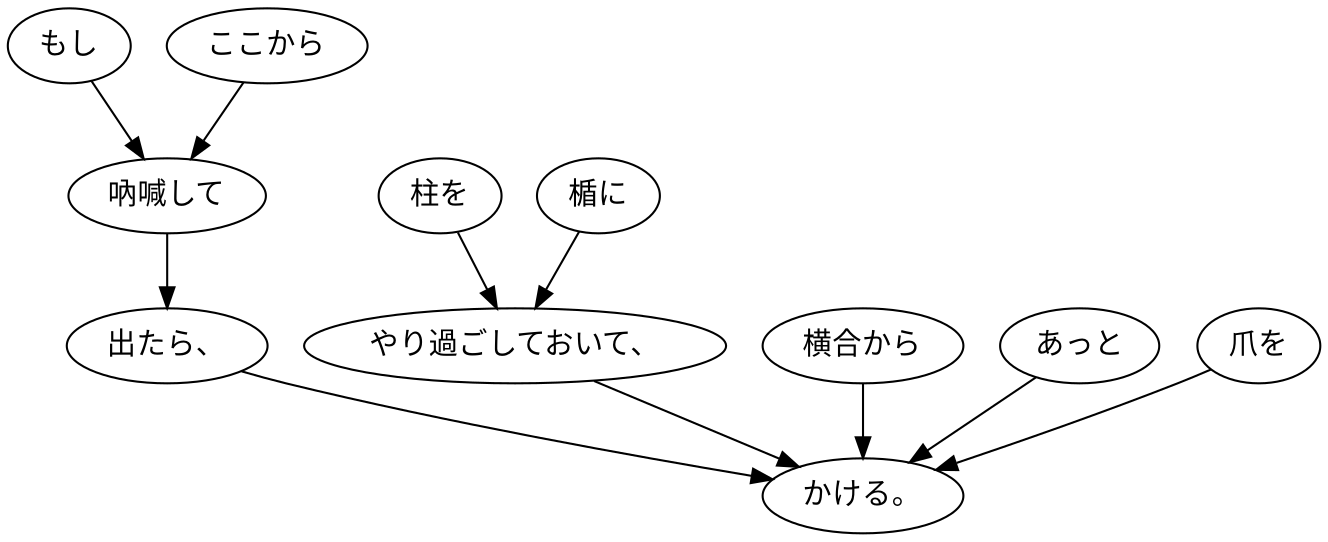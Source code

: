 digraph graph3255 {
	node0 [label="もし"];
	node1 [label="ここから"];
	node2 [label="吶喊して"];
	node3 [label="出たら、"];
	node4 [label="柱を"];
	node5 [label="楯に"];
	node6 [label="やり過ごしておいて、"];
	node7 [label="横合から"];
	node8 [label="あっと"];
	node9 [label="爪を"];
	node10 [label="かける。"];
	node0 -> node2;
	node1 -> node2;
	node2 -> node3;
	node3 -> node10;
	node4 -> node6;
	node5 -> node6;
	node6 -> node10;
	node7 -> node10;
	node8 -> node10;
	node9 -> node10;
}
